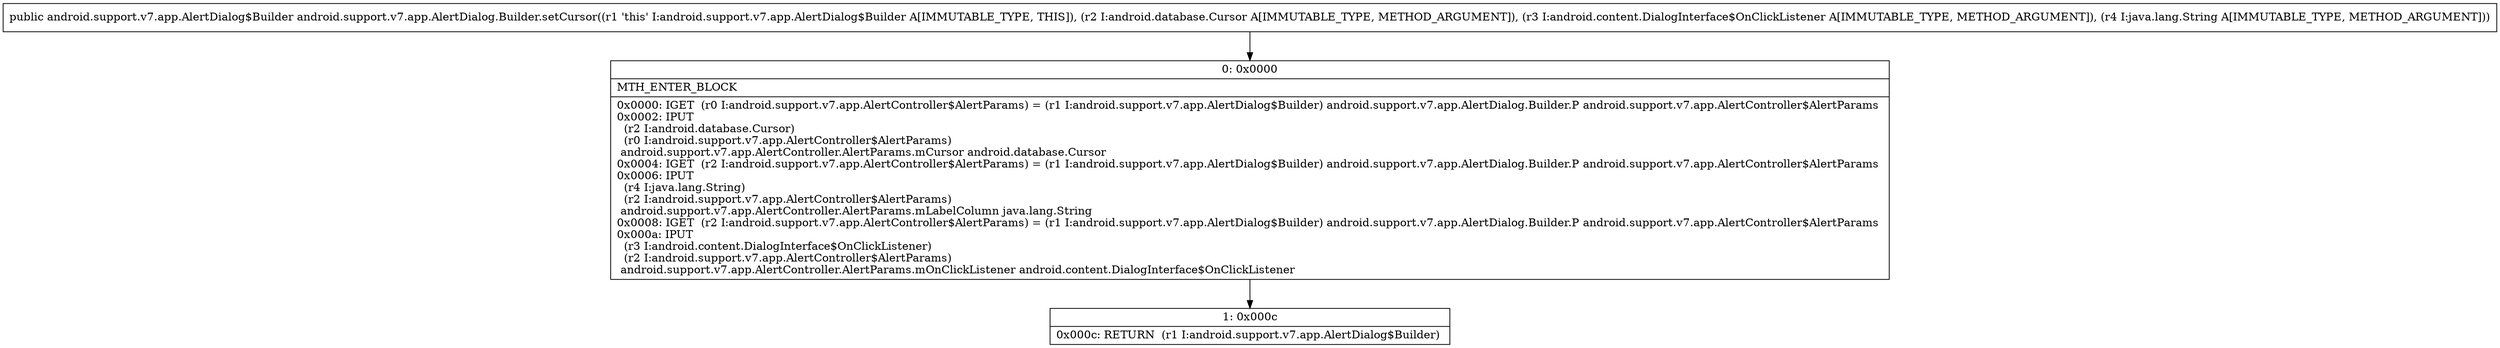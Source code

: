 digraph "CFG forandroid.support.v7.app.AlertDialog.Builder.setCursor(Landroid\/database\/Cursor;Landroid\/content\/DialogInterface$OnClickListener;Ljava\/lang\/String;)Landroid\/support\/v7\/app\/AlertDialog$Builder;" {
Node_0 [shape=record,label="{0\:\ 0x0000|MTH_ENTER_BLOCK\l|0x0000: IGET  (r0 I:android.support.v7.app.AlertController$AlertParams) = (r1 I:android.support.v7.app.AlertDialog$Builder) android.support.v7.app.AlertDialog.Builder.P android.support.v7.app.AlertController$AlertParams \l0x0002: IPUT  \l  (r2 I:android.database.Cursor)\l  (r0 I:android.support.v7.app.AlertController$AlertParams)\l android.support.v7.app.AlertController.AlertParams.mCursor android.database.Cursor \l0x0004: IGET  (r2 I:android.support.v7.app.AlertController$AlertParams) = (r1 I:android.support.v7.app.AlertDialog$Builder) android.support.v7.app.AlertDialog.Builder.P android.support.v7.app.AlertController$AlertParams \l0x0006: IPUT  \l  (r4 I:java.lang.String)\l  (r2 I:android.support.v7.app.AlertController$AlertParams)\l android.support.v7.app.AlertController.AlertParams.mLabelColumn java.lang.String \l0x0008: IGET  (r2 I:android.support.v7.app.AlertController$AlertParams) = (r1 I:android.support.v7.app.AlertDialog$Builder) android.support.v7.app.AlertDialog.Builder.P android.support.v7.app.AlertController$AlertParams \l0x000a: IPUT  \l  (r3 I:android.content.DialogInterface$OnClickListener)\l  (r2 I:android.support.v7.app.AlertController$AlertParams)\l android.support.v7.app.AlertController.AlertParams.mOnClickListener android.content.DialogInterface$OnClickListener \l}"];
Node_1 [shape=record,label="{1\:\ 0x000c|0x000c: RETURN  (r1 I:android.support.v7.app.AlertDialog$Builder) \l}"];
MethodNode[shape=record,label="{public android.support.v7.app.AlertDialog$Builder android.support.v7.app.AlertDialog.Builder.setCursor((r1 'this' I:android.support.v7.app.AlertDialog$Builder A[IMMUTABLE_TYPE, THIS]), (r2 I:android.database.Cursor A[IMMUTABLE_TYPE, METHOD_ARGUMENT]), (r3 I:android.content.DialogInterface$OnClickListener A[IMMUTABLE_TYPE, METHOD_ARGUMENT]), (r4 I:java.lang.String A[IMMUTABLE_TYPE, METHOD_ARGUMENT])) }"];
MethodNode -> Node_0;
Node_0 -> Node_1;
}

